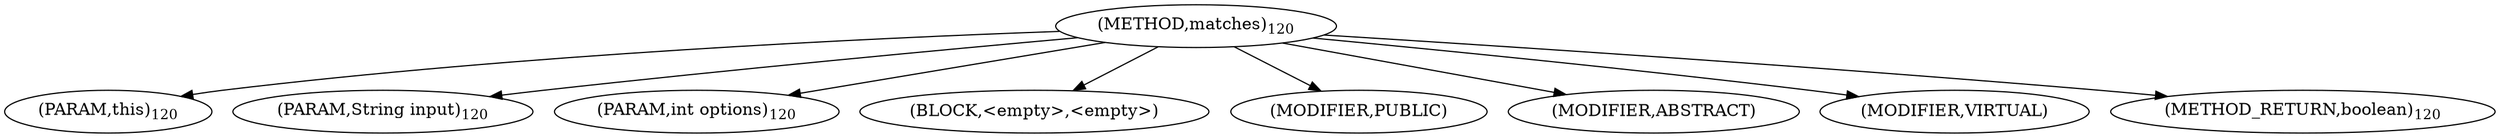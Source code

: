 digraph "matches" {  
"46" [label = <(METHOD,matches)<SUB>120</SUB>> ]
"47" [label = <(PARAM,this)<SUB>120</SUB>> ]
"48" [label = <(PARAM,String input)<SUB>120</SUB>> ]
"49" [label = <(PARAM,int options)<SUB>120</SUB>> ]
"50" [label = <(BLOCK,&lt;empty&gt;,&lt;empty&gt;)> ]
"51" [label = <(MODIFIER,PUBLIC)> ]
"52" [label = <(MODIFIER,ABSTRACT)> ]
"53" [label = <(MODIFIER,VIRTUAL)> ]
"54" [label = <(METHOD_RETURN,boolean)<SUB>120</SUB>> ]
  "46" -> "47" 
  "46" -> "48" 
  "46" -> "49" 
  "46" -> "50" 
  "46" -> "51" 
  "46" -> "52" 
  "46" -> "53" 
  "46" -> "54" 
}
